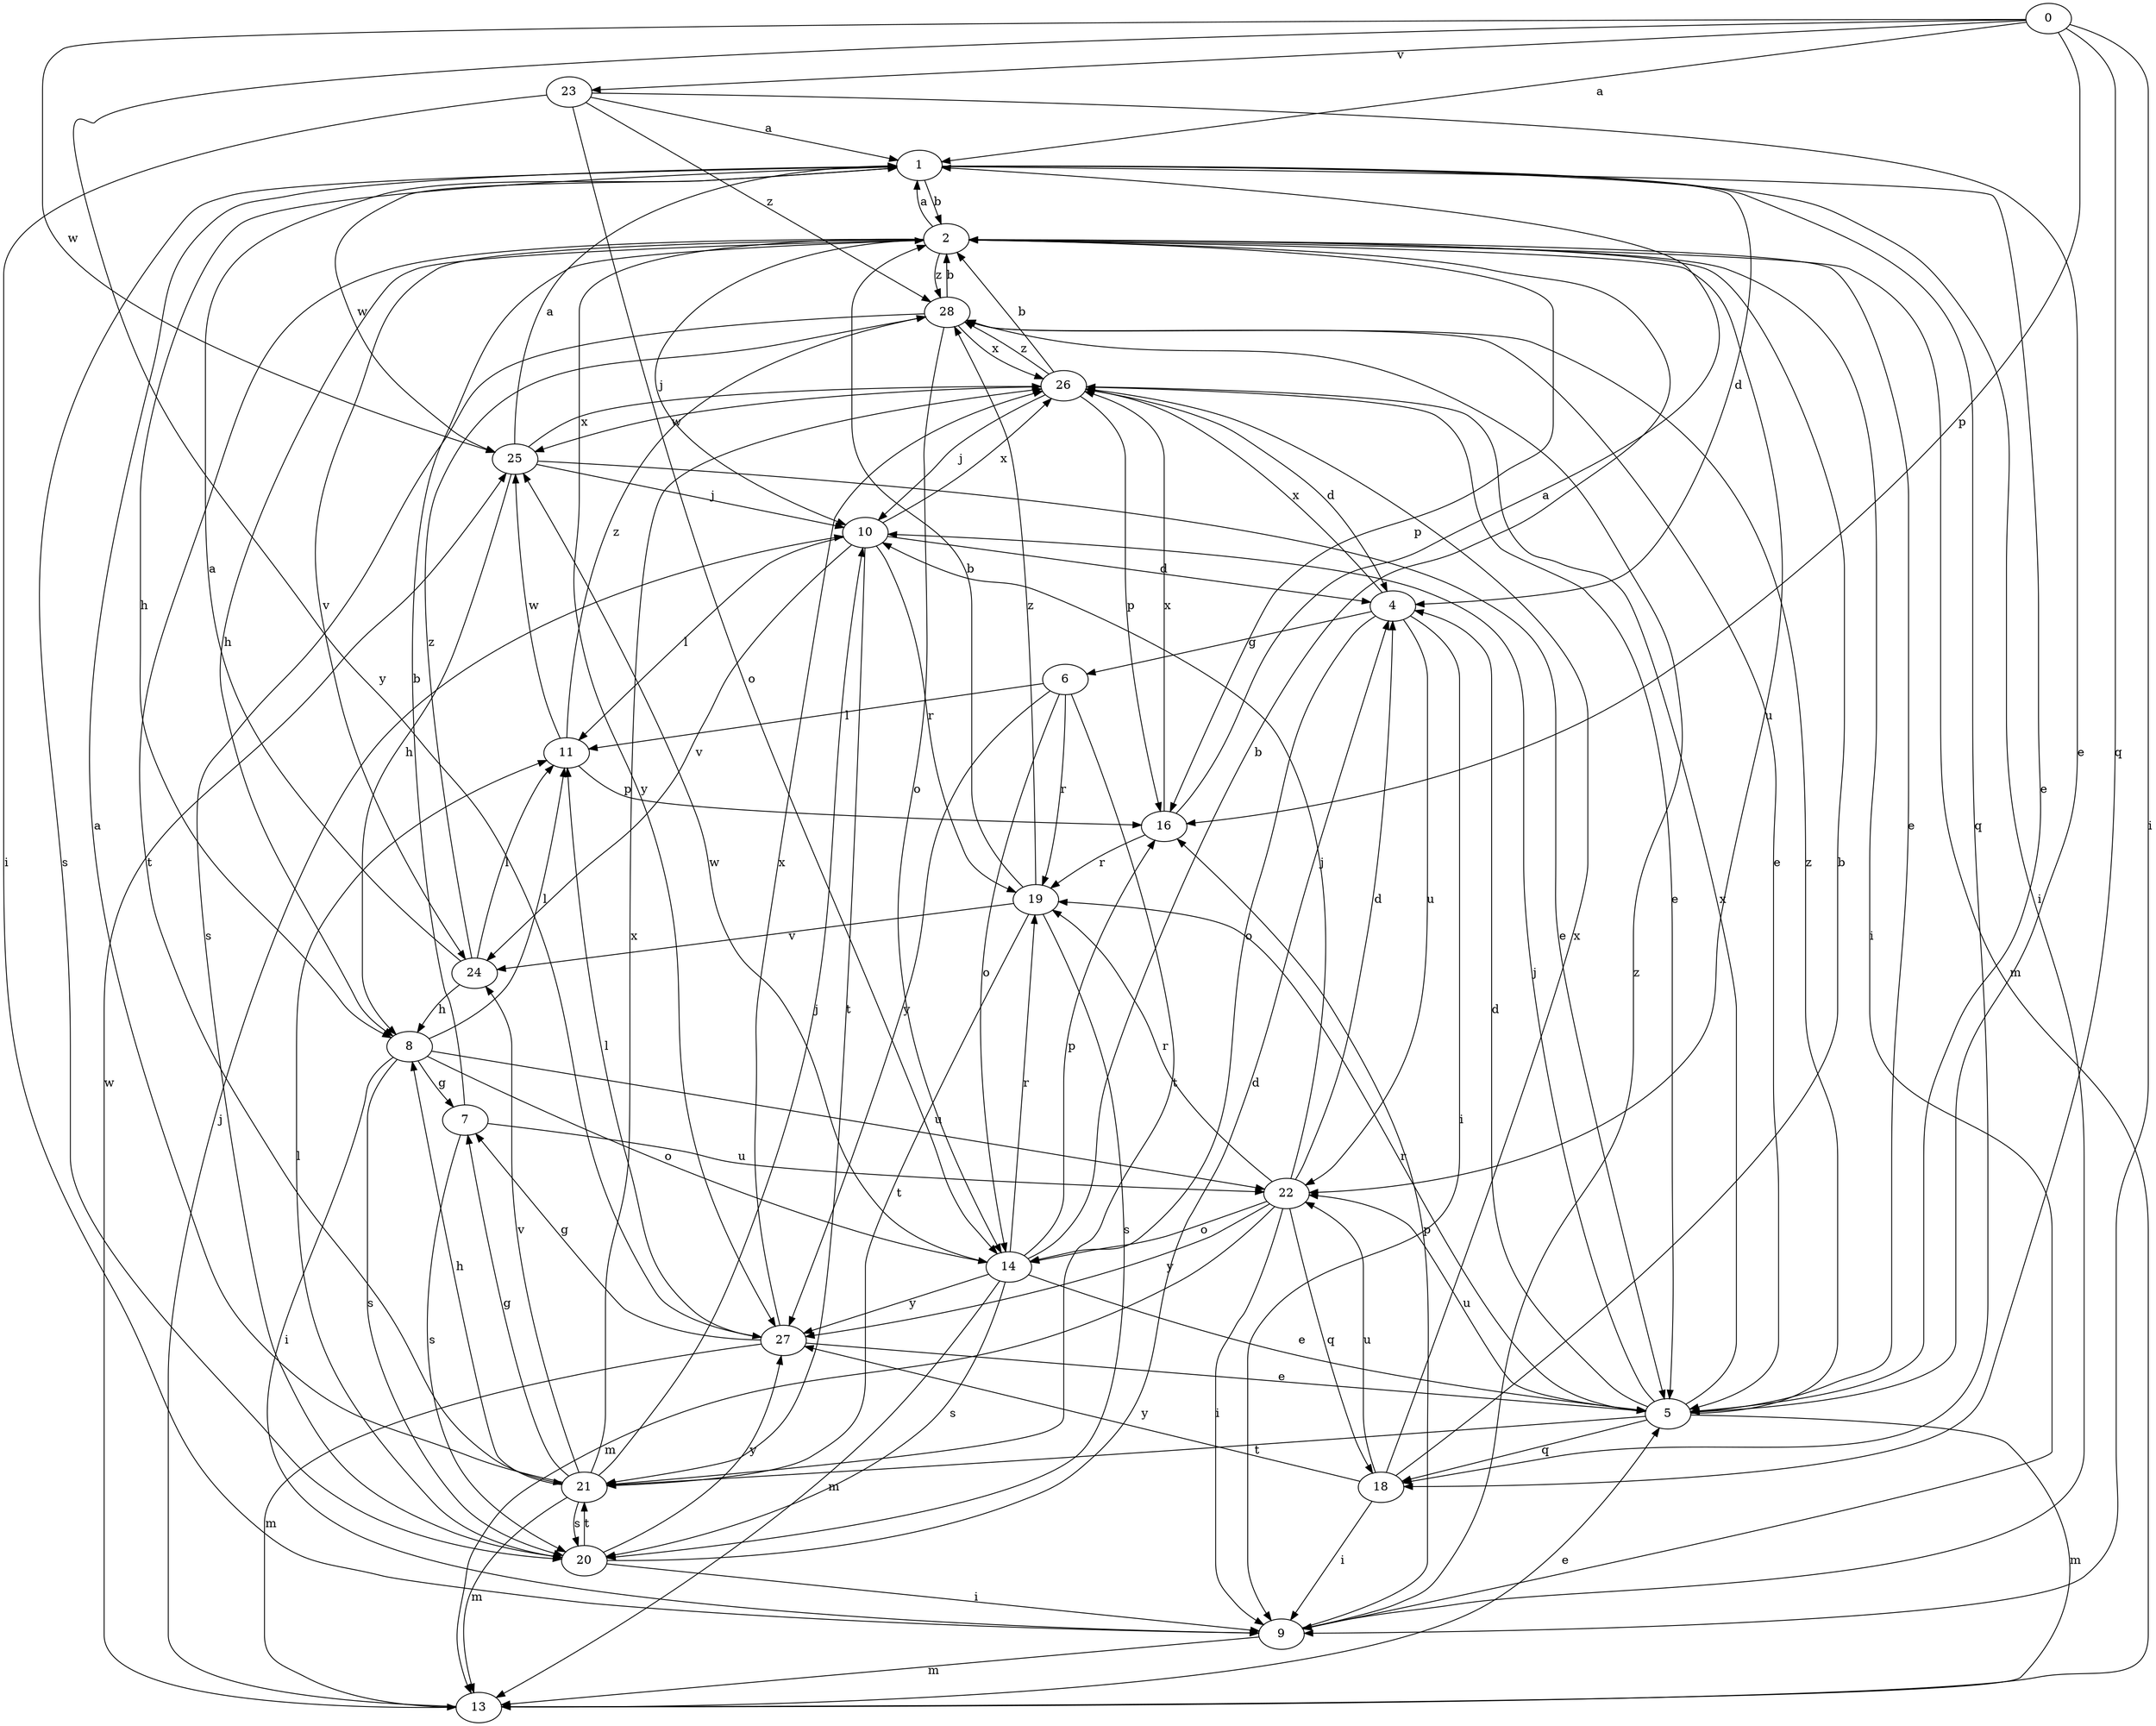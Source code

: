 strict digraph  {
0;
1;
2;
4;
5;
6;
7;
8;
9;
10;
11;
13;
14;
16;
18;
19;
20;
21;
22;
23;
24;
25;
26;
27;
28;
0 -> 1  [label=a];
0 -> 9  [label=i];
0 -> 16  [label=p];
0 -> 18  [label=q];
0 -> 23  [label=v];
0 -> 25  [label=w];
0 -> 27  [label=y];
1 -> 2  [label=b];
1 -> 4  [label=d];
1 -> 5  [label=e];
1 -> 8  [label=h];
1 -> 9  [label=i];
1 -> 18  [label=q];
1 -> 20  [label=s];
1 -> 25  [label=w];
2 -> 1  [label=a];
2 -> 5  [label=e];
2 -> 8  [label=h];
2 -> 9  [label=i];
2 -> 10  [label=j];
2 -> 13  [label=m];
2 -> 16  [label=p];
2 -> 21  [label=t];
2 -> 22  [label=u];
2 -> 24  [label=v];
2 -> 27  [label=y];
2 -> 28  [label=z];
4 -> 6  [label=g];
4 -> 9  [label=i];
4 -> 14  [label=o];
4 -> 22  [label=u];
4 -> 26  [label=x];
5 -> 4  [label=d];
5 -> 10  [label=j];
5 -> 13  [label=m];
5 -> 18  [label=q];
5 -> 19  [label=r];
5 -> 21  [label=t];
5 -> 22  [label=u];
5 -> 26  [label=x];
5 -> 28  [label=z];
6 -> 11  [label=l];
6 -> 14  [label=o];
6 -> 19  [label=r];
6 -> 21  [label=t];
6 -> 27  [label=y];
7 -> 2  [label=b];
7 -> 20  [label=s];
7 -> 22  [label=u];
8 -> 7  [label=g];
8 -> 9  [label=i];
8 -> 11  [label=l];
8 -> 14  [label=o];
8 -> 20  [label=s];
8 -> 22  [label=u];
9 -> 13  [label=m];
9 -> 16  [label=p];
9 -> 28  [label=z];
10 -> 4  [label=d];
10 -> 11  [label=l];
10 -> 19  [label=r];
10 -> 21  [label=t];
10 -> 24  [label=v];
10 -> 26  [label=x];
11 -> 16  [label=p];
11 -> 25  [label=w];
11 -> 28  [label=z];
13 -> 5  [label=e];
13 -> 10  [label=j];
13 -> 25  [label=w];
14 -> 2  [label=b];
14 -> 5  [label=e];
14 -> 13  [label=m];
14 -> 16  [label=p];
14 -> 19  [label=r];
14 -> 20  [label=s];
14 -> 25  [label=w];
14 -> 27  [label=y];
16 -> 1  [label=a];
16 -> 19  [label=r];
16 -> 26  [label=x];
18 -> 2  [label=b];
18 -> 9  [label=i];
18 -> 22  [label=u];
18 -> 26  [label=x];
18 -> 27  [label=y];
19 -> 2  [label=b];
19 -> 20  [label=s];
19 -> 21  [label=t];
19 -> 24  [label=v];
19 -> 28  [label=z];
20 -> 4  [label=d];
20 -> 9  [label=i];
20 -> 11  [label=l];
20 -> 21  [label=t];
20 -> 27  [label=y];
21 -> 1  [label=a];
21 -> 7  [label=g];
21 -> 8  [label=h];
21 -> 10  [label=j];
21 -> 13  [label=m];
21 -> 20  [label=s];
21 -> 24  [label=v];
21 -> 26  [label=x];
22 -> 4  [label=d];
22 -> 9  [label=i];
22 -> 10  [label=j];
22 -> 13  [label=m];
22 -> 14  [label=o];
22 -> 18  [label=q];
22 -> 19  [label=r];
22 -> 27  [label=y];
23 -> 1  [label=a];
23 -> 5  [label=e];
23 -> 9  [label=i];
23 -> 14  [label=o];
23 -> 28  [label=z];
24 -> 1  [label=a];
24 -> 8  [label=h];
24 -> 11  [label=l];
24 -> 28  [label=z];
25 -> 1  [label=a];
25 -> 5  [label=e];
25 -> 8  [label=h];
25 -> 10  [label=j];
25 -> 26  [label=x];
26 -> 2  [label=b];
26 -> 4  [label=d];
26 -> 5  [label=e];
26 -> 10  [label=j];
26 -> 16  [label=p];
26 -> 25  [label=w];
26 -> 28  [label=z];
27 -> 5  [label=e];
27 -> 7  [label=g];
27 -> 11  [label=l];
27 -> 13  [label=m];
27 -> 26  [label=x];
28 -> 2  [label=b];
28 -> 5  [label=e];
28 -> 14  [label=o];
28 -> 20  [label=s];
28 -> 26  [label=x];
}
